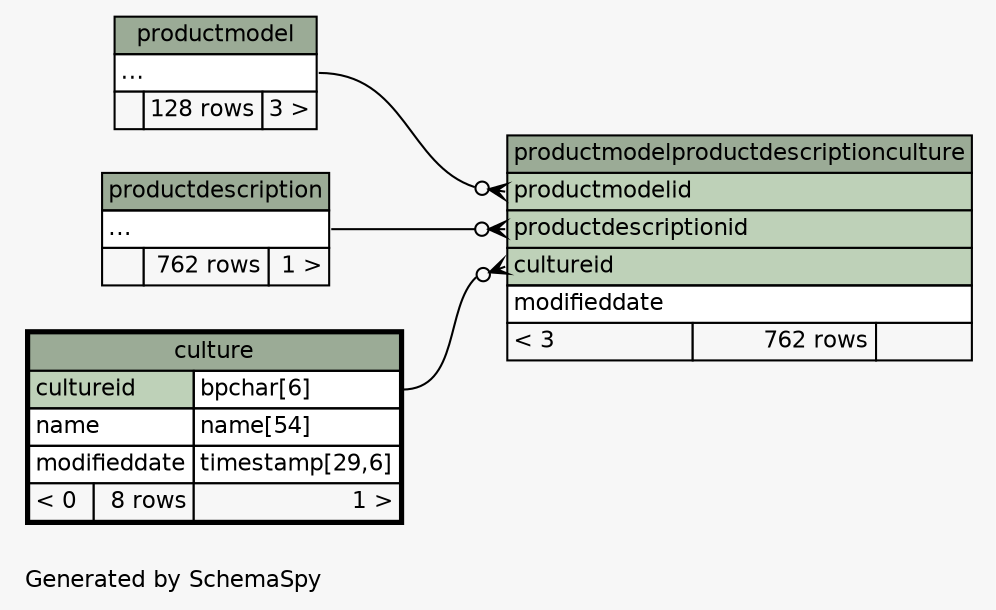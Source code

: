 // dot 2.40.1 on Linux 5.4.0-51-generic
// SchemaSpy rev 590
digraph "twoDegreesRelationshipsDiagram" {
  graph [
    rankdir="RL"
    bgcolor="#f7f7f7"
    label="\nGenerated by SchemaSpy"
    labeljust="l"
    nodesep="0.18"
    ranksep="0.46"
    fontname="Helvetica"
    fontsize="11"
  ];
  node [
    fontname="Helvetica"
    fontsize="11"
    shape="plaintext"
  ];
  edge [
    arrowsize="0.8"
  ];
  "productmodelproductdescriptionculture":"cultureid":w -> "culture":"cultureid.type":e [arrowhead=none dir=back arrowtail=crowodot];
  "productmodelproductdescriptionculture":"productdescriptionid":w -> "productdescription":"elipses":e [arrowhead=none dir=back arrowtail=crowodot];
  "productmodelproductdescriptionculture":"productmodelid":w -> "productmodel":"elipses":e [arrowhead=none dir=back arrowtail=crowodot];
  "culture" [
    label=<
    <TABLE BORDER="2" CELLBORDER="1" CELLSPACING="0" BGCOLOR="#ffffff">
      <TR><TD COLSPAN="3" BGCOLOR="#9bab96" ALIGN="CENTER">culture</TD></TR>
      <TR><TD PORT="cultureid" COLSPAN="2" BGCOLOR="#bed1b8" ALIGN="LEFT">cultureid</TD><TD PORT="cultureid.type" ALIGN="LEFT">bpchar[6]</TD></TR>
      <TR><TD PORT="name" COLSPAN="2" ALIGN="LEFT">name</TD><TD PORT="name.type" ALIGN="LEFT">name[54]</TD></TR>
      <TR><TD PORT="modifieddate" COLSPAN="2" ALIGN="LEFT">modifieddate</TD><TD PORT="modifieddate.type" ALIGN="LEFT">timestamp[29,6]</TD></TR>
      <TR><TD ALIGN="LEFT" BGCOLOR="#f7f7f7">&lt; 0</TD><TD ALIGN="RIGHT" BGCOLOR="#f7f7f7">8 rows</TD><TD ALIGN="RIGHT" BGCOLOR="#f7f7f7">1 &gt;</TD></TR>
    </TABLE>>
    URL="culture.html"
    tooltip="culture"
  ];
  "productdescription" [
    label=<
    <TABLE BORDER="0" CELLBORDER="1" CELLSPACING="0" BGCOLOR="#ffffff">
      <TR><TD COLSPAN="3" BGCOLOR="#9bab96" ALIGN="CENTER">productdescription</TD></TR>
      <TR><TD PORT="elipses" COLSPAN="3" ALIGN="LEFT">...</TD></TR>
      <TR><TD ALIGN="LEFT" BGCOLOR="#f7f7f7">  </TD><TD ALIGN="RIGHT" BGCOLOR="#f7f7f7">762 rows</TD><TD ALIGN="RIGHT" BGCOLOR="#f7f7f7">1 &gt;</TD></TR>
    </TABLE>>
    URL="productdescription.html"
    tooltip="productdescription"
  ];
  "productmodel" [
    label=<
    <TABLE BORDER="0" CELLBORDER="1" CELLSPACING="0" BGCOLOR="#ffffff">
      <TR><TD COLSPAN="3" BGCOLOR="#9bab96" ALIGN="CENTER">productmodel</TD></TR>
      <TR><TD PORT="elipses" COLSPAN="3" ALIGN="LEFT">...</TD></TR>
      <TR><TD ALIGN="LEFT" BGCOLOR="#f7f7f7">  </TD><TD ALIGN="RIGHT" BGCOLOR="#f7f7f7">128 rows</TD><TD ALIGN="RIGHT" BGCOLOR="#f7f7f7">3 &gt;</TD></TR>
    </TABLE>>
    URL="productmodel.html"
    tooltip="productmodel"
  ];
  "productmodelproductdescriptionculture" [
    label=<
    <TABLE BORDER="0" CELLBORDER="1" CELLSPACING="0" BGCOLOR="#ffffff">
      <TR><TD COLSPAN="3" BGCOLOR="#9bab96" ALIGN="CENTER">productmodelproductdescriptionculture</TD></TR>
      <TR><TD PORT="productmodelid" COLSPAN="3" BGCOLOR="#bed1b8" ALIGN="LEFT">productmodelid</TD></TR>
      <TR><TD PORT="productdescriptionid" COLSPAN="3" BGCOLOR="#bed1b8" ALIGN="LEFT">productdescriptionid</TD></TR>
      <TR><TD PORT="cultureid" COLSPAN="3" BGCOLOR="#bed1b8" ALIGN="LEFT">cultureid</TD></TR>
      <TR><TD PORT="modifieddate" COLSPAN="3" ALIGN="LEFT">modifieddate</TD></TR>
      <TR><TD ALIGN="LEFT" BGCOLOR="#f7f7f7">&lt; 3</TD><TD ALIGN="RIGHT" BGCOLOR="#f7f7f7">762 rows</TD><TD ALIGN="RIGHT" BGCOLOR="#f7f7f7">  </TD></TR>
    </TABLE>>
    URL="productmodelproductdescriptionculture.html"
    tooltip="productmodelproductdescriptionculture"
  ];
}
